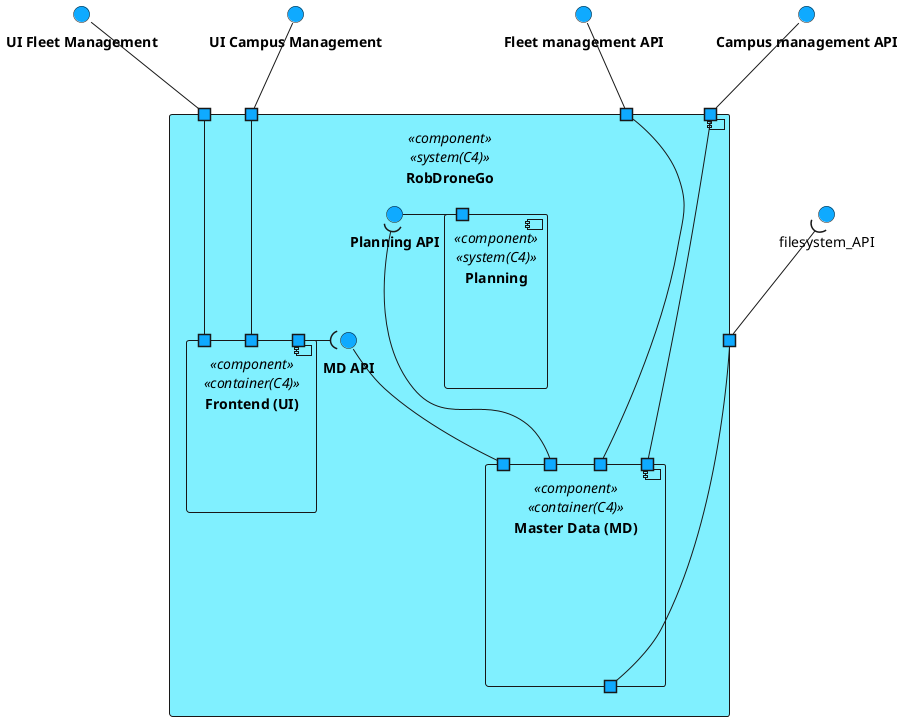 @startuml
skinparam component {
    backgroundColor #80f0ff
}

skinparam interface {
    backgroundColor #0faaff
}

hide circle
hide empty members

skinparam padding 1

    interface CM_API_I as "**Campus management API**"
    interface FM_API_I as "**Fleet management API**"

    interface CampusM_I as "**UI Campus Management**"
    interface FleetM_I as "**UI Fleet Management**"

component [RobDroneGo_I] <<component>><<system(C4)>> as "RobDroneGo"{
    portout " " as p1_I #0faaff
    port " " as p2_I #0faaff
    port " " as p3_I #0faaff
    port " " as p4_I #0faaff
    port " " as p5_I #0faaff

        interface Planning_API_I as "**Planning API**"
        interface MD_API_I as "**MD API**"

    component [MD_I] <<component>><<container(C4)>> as "Master Data (MD)"{
        port " " as pMD1_I #0faaff
        port " " as pMD2_I #0faaff
        portout " " as pMD3_I #0faaff
        port " " as pMD4_I #0faaff
        port " " as pMD5_I #0faaff

    }

    component [FE] <<component>><<container(C4)>> as "Frontend (UI)"{
        portin " " as pFE1_I #0faaff
        portin " " as pFE2_I #0faaff
        port " " as pFE3_I #0faaff
    }



    component [Planning] <<component>><<system(C4)>> as "Planning"{
        port " " as pp1_I #0faaff
    }

}

p1_I -u-( filesystem_API
p2_I -u- CampusM_I
p3_I -u- FleetM_I
p4_I -u- CM_API_I
p5_I -u- FM_API_I

pFE1_I -u- p2_I
pFE2_I -u- p3_I
pFE3_I -r-( MD_API_I

pMD1_I -u-- p4_I
pMD2_I -u-- p5_I
pMD3_I -u-- p1_I
pMD4_I -u- MD_API_I
pMD5_I -u--( Planning_API_I

pp1_I - Planning_API_I


@enduml